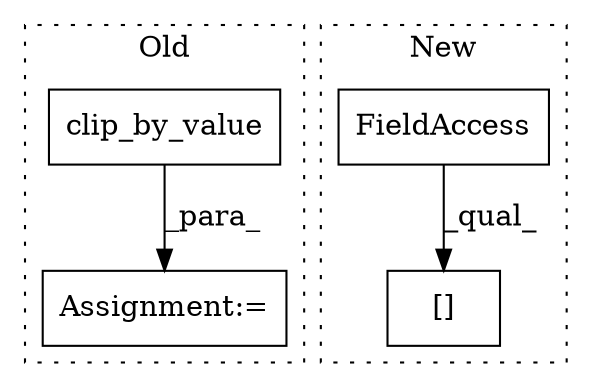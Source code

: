 digraph G {
subgraph cluster0 {
1 [label="clip_by_value" a="32" s="1809,1854" l="14,1" shape="box"];
4 [label="Assignment:=" a="7" s="1797" l="1" shape="box"];
label = "Old";
style="dotted";
}
subgraph cluster1 {
2 [label="[]" a="2" s="2108,2128" l="13,1" shape="box"];
3 [label="FieldAccess" a="22" s="2108" l="12" shape="box"];
label = "New";
style="dotted";
}
1 -> 4 [label="_para_"];
3 -> 2 [label="_qual_"];
}